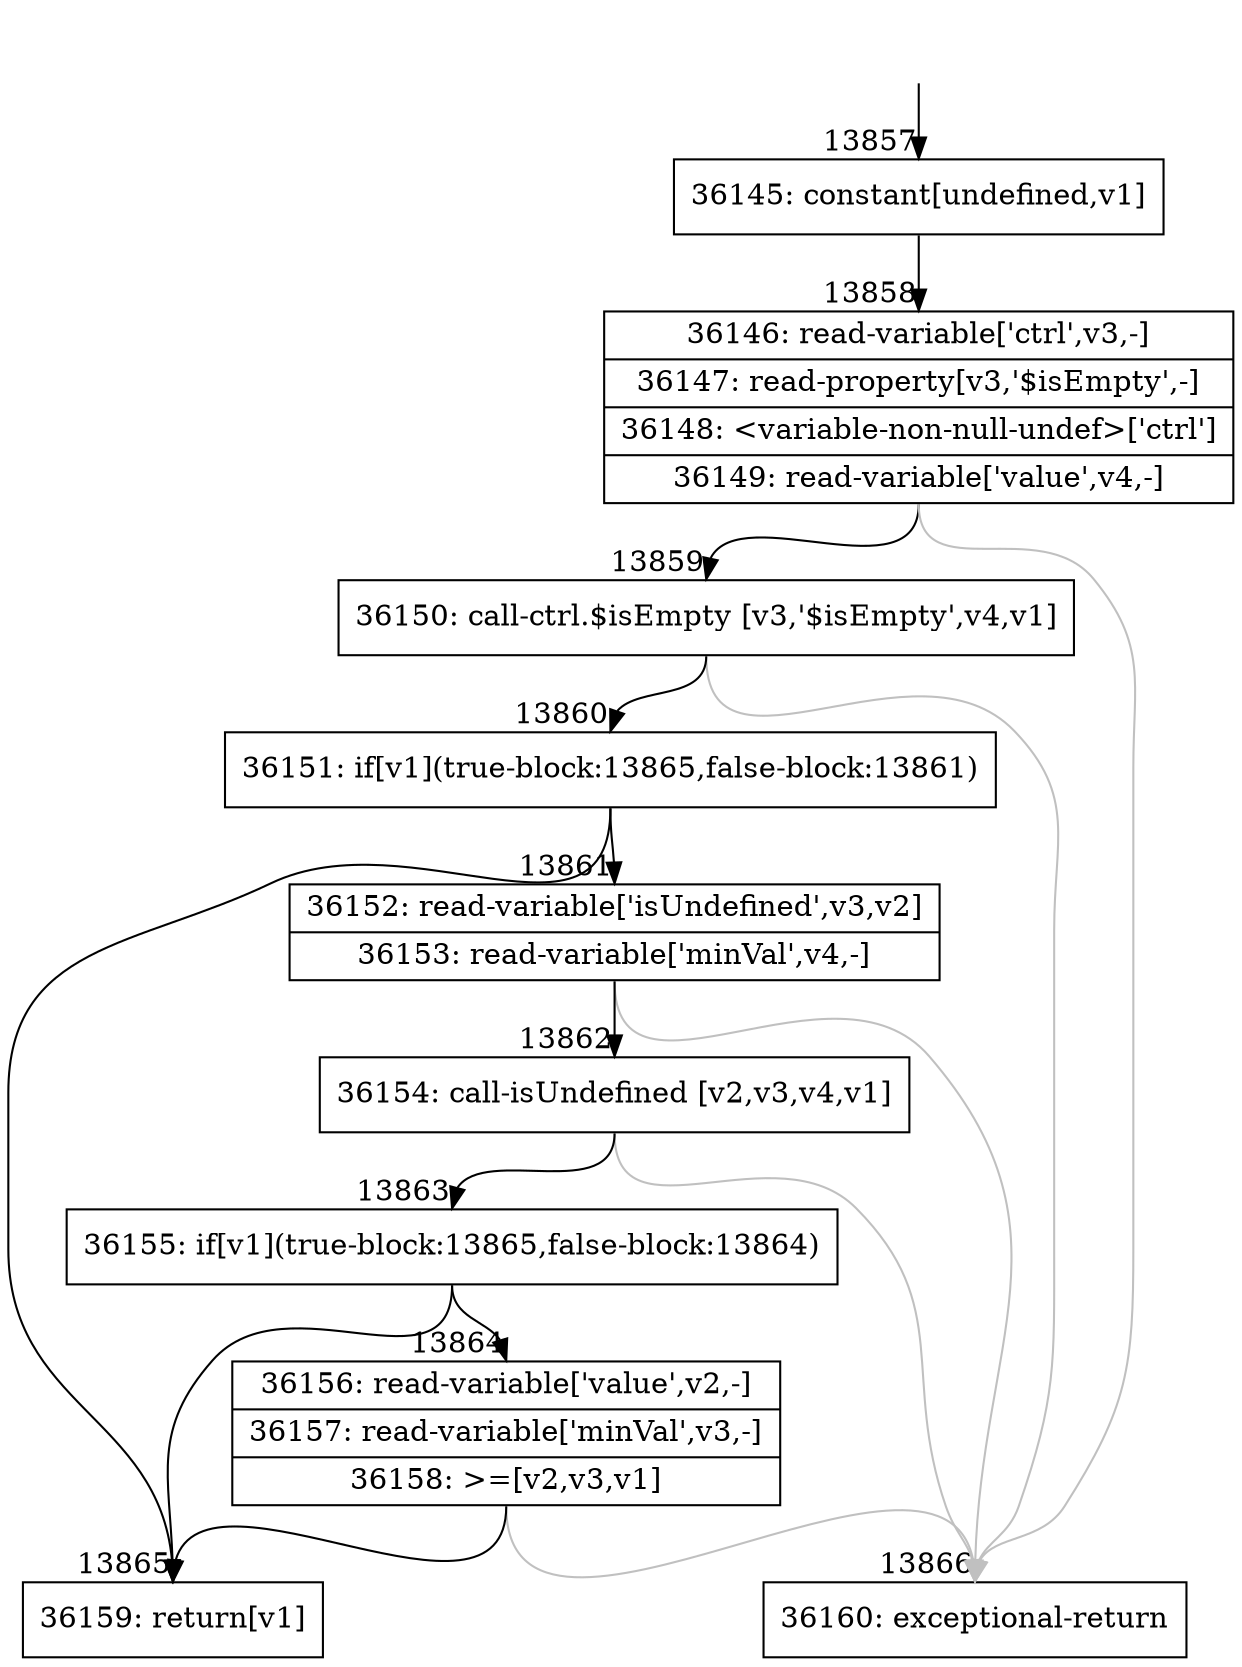digraph {
rankdir="TD"
BB_entry1082[shape=none,label=""];
BB_entry1082 -> BB13857 [tailport=s, headport=n, headlabel="    13857"]
BB13857 [shape=record label="{36145: constant[undefined,v1]}" ] 
BB13857 -> BB13858 [tailport=s, headport=n, headlabel="      13858"]
BB13858 [shape=record label="{36146: read-variable['ctrl',v3,-]|36147: read-property[v3,'$isEmpty',-]|36148: \<variable-non-null-undef\>['ctrl']|36149: read-variable['value',v4,-]}" ] 
BB13858 -> BB13859 [tailport=s, headport=n, headlabel="      13859"]
BB13858 -> BB13866 [tailport=s, headport=n, color=gray, headlabel="      13866"]
BB13859 [shape=record label="{36150: call-ctrl.$isEmpty [v3,'$isEmpty',v4,v1]}" ] 
BB13859 -> BB13860 [tailport=s, headport=n, headlabel="      13860"]
BB13859 -> BB13866 [tailport=s, headport=n, color=gray]
BB13860 [shape=record label="{36151: if[v1](true-block:13865,false-block:13861)}" ] 
BB13860 -> BB13865 [tailport=s, headport=n, headlabel="      13865"]
BB13860 -> BB13861 [tailport=s, headport=n, headlabel="      13861"]
BB13861 [shape=record label="{36152: read-variable['isUndefined',v3,v2]|36153: read-variable['minVal',v4,-]}" ] 
BB13861 -> BB13862 [tailport=s, headport=n, headlabel="      13862"]
BB13861 -> BB13866 [tailport=s, headport=n, color=gray]
BB13862 [shape=record label="{36154: call-isUndefined [v2,v3,v4,v1]}" ] 
BB13862 -> BB13863 [tailport=s, headport=n, headlabel="      13863"]
BB13862 -> BB13866 [tailport=s, headport=n, color=gray]
BB13863 [shape=record label="{36155: if[v1](true-block:13865,false-block:13864)}" ] 
BB13863 -> BB13865 [tailport=s, headport=n]
BB13863 -> BB13864 [tailport=s, headport=n, headlabel="      13864"]
BB13864 [shape=record label="{36156: read-variable['value',v2,-]|36157: read-variable['minVal',v3,-]|36158: \>=[v2,v3,v1]}" ] 
BB13864 -> BB13865 [tailport=s, headport=n]
BB13864 -> BB13866 [tailport=s, headport=n, color=gray]
BB13865 [shape=record label="{36159: return[v1]}" ] 
BB13866 [shape=record label="{36160: exceptional-return}" ] 
//#$~ 21703
}
